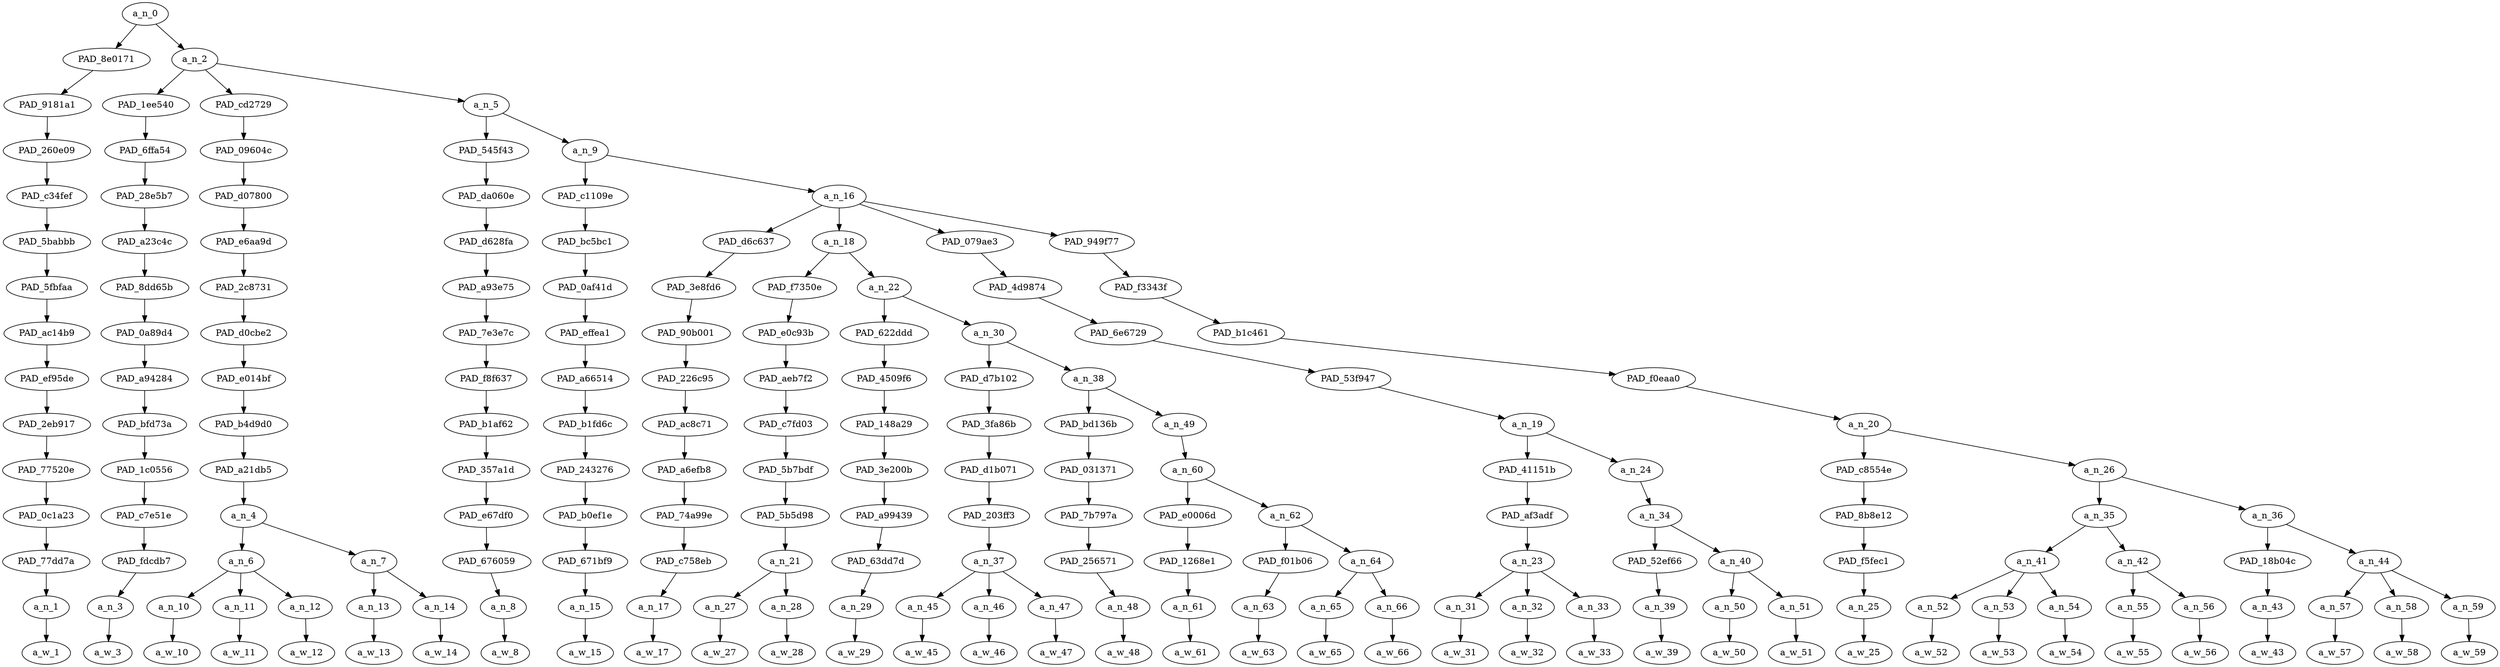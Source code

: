 strict digraph "" {
	a_n_0	[div_dir=1,
		index=0,
		level=14,
		pos="2.5630696614583335,14!",
		text_span="[0, 1, 2, 3, 4, 5, 6, 7, 8, 9, 10, 11, 12, 13, 14, 15, 16, 17, 18, 19, 20, 21, 22, 23, 24, 25, 26, 27, 28, 29, 30, 31, 32, 33, 34, \
35, 36]",
		value=1.00000000];
	PAD_8e0171	[div_dir=1,
		index=0,
		level=13,
		pos="0.0,13!",
		text_span="[0]",
		value=0.02156908];
	a_n_0 -> PAD_8e0171;
	a_n_2	[div_dir=1,
		index=1,
		level=13,
		pos="5.126139322916667,13!",
		text_span="[1, 2, 3, 4, 5, 6, 7, 8, 9, 10, 11, 12, 13, 14, 15, 16, 17, 18, 19, 20, 21, 22, 23, 24, 25, 26, 27, 28, 29, 30, 31, 32, 33, 34, \
35, 36]",
		value=0.97802042];
	a_n_0 -> a_n_2;
	PAD_9181a1	[div_dir=1,
		index=0,
		level=12,
		pos="0.0,12!",
		text_span="[0]",
		value=0.02156908];
	PAD_8e0171 -> PAD_9181a1;
	PAD_260e09	[div_dir=1,
		index=0,
		level=11,
		pos="0.0,11!",
		text_span="[0]",
		value=0.02156908];
	PAD_9181a1 -> PAD_260e09;
	PAD_c34fef	[div_dir=1,
		index=0,
		level=10,
		pos="0.0,10!",
		text_span="[0]",
		value=0.02156908];
	PAD_260e09 -> PAD_c34fef;
	PAD_5babbb	[div_dir=1,
		index=0,
		level=9,
		pos="0.0,9!",
		text_span="[0]",
		value=0.02156908];
	PAD_c34fef -> PAD_5babbb;
	PAD_5fbfaa	[div_dir=1,
		index=0,
		level=8,
		pos="0.0,8!",
		text_span="[0]",
		value=0.02156908];
	PAD_5babbb -> PAD_5fbfaa;
	PAD_ac14b9	[div_dir=1,
		index=0,
		level=7,
		pos="0.0,7!",
		text_span="[0]",
		value=0.02156908];
	PAD_5fbfaa -> PAD_ac14b9;
	PAD_ef95de	[div_dir=1,
		index=0,
		level=6,
		pos="0.0,6!",
		text_span="[0]",
		value=0.02156908];
	PAD_ac14b9 -> PAD_ef95de;
	PAD_2eb917	[div_dir=1,
		index=0,
		level=5,
		pos="0.0,5!",
		text_span="[0]",
		value=0.02156908];
	PAD_ef95de -> PAD_2eb917;
	PAD_77520e	[div_dir=1,
		index=0,
		level=4,
		pos="0.0,4!",
		text_span="[0]",
		value=0.02156908];
	PAD_2eb917 -> PAD_77520e;
	PAD_0c1a23	[div_dir=1,
		index=0,
		level=3,
		pos="0.0,3!",
		text_span="[0]",
		value=0.02156908];
	PAD_77520e -> PAD_0c1a23;
	PAD_77dd7a	[div_dir=1,
		index=0,
		level=2,
		pos="0.0,2!",
		text_span="[0]",
		value=0.02156908];
	PAD_0c1a23 -> PAD_77dd7a;
	a_n_1	[div_dir=1,
		index=0,
		level=1,
		pos="0.0,1!",
		text_span="[0]",
		value=0.02156908];
	PAD_77dd7a -> a_n_1;
	a_w_1	[div_dir=0,
		index=0,
		level=0,
		pos="0,0!",
		text_span="[0]",
		value=i];
	a_n_1 -> a_w_1;
	PAD_1ee540	[div_dir=1,
		index=1,
		level=12,
		pos="1.0,12!",
		text_span="[1]",
		value=0.02079437];
	a_n_2 -> PAD_1ee540;
	PAD_cd2729	[div_dir=1,
		index=2,
		level=12,
		pos="4.25,12!",
		text_span="[2, 3, 4, 5, 6]",
		value=0.14402350];
	a_n_2 -> PAD_cd2729;
	a_n_5	[div_dir=1,
		index=3,
		level=12,
		pos="10.12841796875,12!",
		text_span="[7, 8, 9, 10, 11, 12, 13, 14, 15, 16, 17, 18, 19, 20, 21, 22, 23, 24, 25, 26, 27, 28, 29, 30, 31, 32, 33, 34, 35, 36]",
		value=0.81281806];
	a_n_2 -> a_n_5;
	PAD_6ffa54	[div_dir=1,
		index=1,
		level=11,
		pos="1.0,11!",
		text_span="[1]",
		value=0.02079437];
	PAD_1ee540 -> PAD_6ffa54;
	PAD_28e5b7	[div_dir=1,
		index=1,
		level=10,
		pos="1.0,10!",
		text_span="[1]",
		value=0.02079437];
	PAD_6ffa54 -> PAD_28e5b7;
	PAD_a23c4c	[div_dir=1,
		index=1,
		level=9,
		pos="1.0,9!",
		text_span="[1]",
		value=0.02079437];
	PAD_28e5b7 -> PAD_a23c4c;
	PAD_8dd65b	[div_dir=1,
		index=1,
		level=8,
		pos="1.0,8!",
		text_span="[1]",
		value=0.02079437];
	PAD_a23c4c -> PAD_8dd65b;
	PAD_0a89d4	[div_dir=1,
		index=1,
		level=7,
		pos="1.0,7!",
		text_span="[1]",
		value=0.02079437];
	PAD_8dd65b -> PAD_0a89d4;
	PAD_a94284	[div_dir=1,
		index=1,
		level=6,
		pos="1.0,6!",
		text_span="[1]",
		value=0.02079437];
	PAD_0a89d4 -> PAD_a94284;
	PAD_bfd73a	[div_dir=1,
		index=1,
		level=5,
		pos="1.0,5!",
		text_span="[1]",
		value=0.02079437];
	PAD_a94284 -> PAD_bfd73a;
	PAD_1c0556	[div_dir=1,
		index=1,
		level=4,
		pos="1.0,4!",
		text_span="[1]",
		value=0.02079437];
	PAD_bfd73a -> PAD_1c0556;
	PAD_c7e51e	[div_dir=1,
		index=1,
		level=3,
		pos="1.0,3!",
		text_span="[1]",
		value=0.02079437];
	PAD_1c0556 -> PAD_c7e51e;
	PAD_fdcdb7	[div_dir=1,
		index=1,
		level=2,
		pos="1.0,2!",
		text_span="[1]",
		value=0.02079437];
	PAD_c7e51e -> PAD_fdcdb7;
	a_n_3	[div_dir=1,
		index=1,
		level=1,
		pos="1.0,1!",
		text_span="[1]",
		value=0.02079437];
	PAD_fdcdb7 -> a_n_3;
	a_w_3	[div_dir=0,
		index=1,
		level=0,
		pos="1,0!",
		text_span="[1]",
		value=like];
	a_n_3 -> a_w_3;
	PAD_09604c	[div_dir=1,
		index=2,
		level=11,
		pos="4.25,11!",
		text_span="[2, 3, 4, 5, 6]",
		value=0.14402350];
	PAD_cd2729 -> PAD_09604c;
	PAD_d07800	[div_dir=1,
		index=2,
		level=10,
		pos="4.25,10!",
		text_span="[2, 3, 4, 5, 6]",
		value=0.14402350];
	PAD_09604c -> PAD_d07800;
	PAD_e6aa9d	[div_dir=1,
		index=2,
		level=9,
		pos="4.25,9!",
		text_span="[2, 3, 4, 5, 6]",
		value=0.14402350];
	PAD_d07800 -> PAD_e6aa9d;
	PAD_2c8731	[div_dir=1,
		index=2,
		level=8,
		pos="4.25,8!",
		text_span="[2, 3, 4, 5, 6]",
		value=0.14402350];
	PAD_e6aa9d -> PAD_2c8731;
	PAD_d0cbe2	[div_dir=1,
		index=2,
		level=7,
		pos="4.25,7!",
		text_span="[2, 3, 4, 5, 6]",
		value=0.14402350];
	PAD_2c8731 -> PAD_d0cbe2;
	PAD_e014bf	[div_dir=1,
		index=2,
		level=6,
		pos="4.25,6!",
		text_span="[2, 3, 4, 5, 6]",
		value=0.14402350];
	PAD_d0cbe2 -> PAD_e014bf;
	PAD_b4d9d0	[div_dir=1,
		index=2,
		level=5,
		pos="4.25,5!",
		text_span="[2, 3, 4, 5, 6]",
		value=0.14402350];
	PAD_e014bf -> PAD_b4d9d0;
	PAD_a21db5	[div_dir=1,
		index=2,
		level=4,
		pos="4.25,4!",
		text_span="[2, 3, 4, 5, 6]",
		value=0.14402350];
	PAD_b4d9d0 -> PAD_a21db5;
	a_n_4	[div_dir=1,
		index=2,
		level=3,
		pos="4.25,3!",
		text_span="[2, 3, 4, 5, 6]",
		value=0.14402350];
	PAD_a21db5 -> a_n_4;
	a_n_6	[div_dir=1,
		index=2,
		level=2,
		pos="3.0,2!",
		text_span="[2, 3, 4]",
		value=0.10346277];
	a_n_4 -> a_n_6;
	a_n_7	[div_dir=1,
		index=3,
		level=2,
		pos="5.5,2!",
		text_span="[5, 6]",
		value=0.04042159];
	a_n_4 -> a_n_7;
	a_n_10	[div_dir=1,
		index=2,
		level=1,
		pos="2.0,1!",
		text_span="[2]",
		value=0.02190378];
	a_n_6 -> a_n_10;
	a_n_11	[div_dir=1,
		index=3,
		level=1,
		pos="3.0,1!",
		text_span="[3]",
		value=0.05456390];
	a_n_6 -> a_n_11;
	a_n_12	[div_dir=1,
		index=4,
		level=1,
		pos="4.0,1!",
		text_span="[4]",
		value=0.02682198];
	a_n_6 -> a_n_12;
	a_w_10	[div_dir=0,
		index=2,
		level=0,
		pos="2,0!",
		text_span="[2]",
		value=my];
	a_n_10 -> a_w_10;
	a_w_11	[div_dir=0,
		index=3,
		level=0,
		pos="3,0!",
		text_span="[3]",
		value=fascist];
	a_n_11 -> a_w_11;
	a_w_12	[div_dir=0,
		index=4,
		level=0,
		pos="4,0!",
		text_span="[4]",
		value=freedom];
	a_n_12 -> a_w_12;
	a_n_13	[div_dir=1,
		index=5,
		level=1,
		pos="5.0,1!",
		text_span="[5]",
		value=0.01560665];
	a_n_7 -> a_n_13;
	a_n_14	[div_dir=-1,
		index=6,
		level=1,
		pos="6.0,1!",
		text_span="[6]",
		value=0.02480451];
	a_n_7 -> a_n_14;
	a_w_13	[div_dir=0,
		index=5,
		level=0,
		pos="5,0!",
		text_span="[5]",
		value=of];
	a_n_13 -> a_w_13;
	a_w_14	[div_dir=0,
		index=6,
		level=0,
		pos="6,0!",
		text_span="[6]",
		value=speech];
	a_n_14 -> a_w_14;
	PAD_545f43	[div_dir=-1,
		index=3,
		level=11,
		pos="7.0,11!",
		text_span="[7]",
		value=0.01964801];
	a_n_5 -> PAD_545f43;
	a_n_9	[div_dir=1,
		index=4,
		level=11,
		pos="13.2568359375,11!",
		text_span="[8, 9, 10, 11, 12, 13, 14, 15, 16, 17, 18, 19, 20, 21, 22, 23, 24, 25, 26, 27, 28, 29, 30, 31, 32, 33, 34, 35, 36]",
		value=0.79282603];
	a_n_5 -> a_n_9;
	PAD_da060e	[div_dir=-1,
		index=3,
		level=10,
		pos="7.0,10!",
		text_span="[7]",
		value=0.01964801];
	PAD_545f43 -> PAD_da060e;
	PAD_d628fa	[div_dir=-1,
		index=3,
		level=9,
		pos="7.0,9!",
		text_span="[7]",
		value=0.01964801];
	PAD_da060e -> PAD_d628fa;
	PAD_a93e75	[div_dir=-1,
		index=3,
		level=8,
		pos="7.0,8!",
		text_span="[7]",
		value=0.01964801];
	PAD_d628fa -> PAD_a93e75;
	PAD_7e3e7c	[div_dir=-1,
		index=3,
		level=7,
		pos="7.0,7!",
		text_span="[7]",
		value=0.01964801];
	PAD_a93e75 -> PAD_7e3e7c;
	PAD_f8f637	[div_dir=-1,
		index=3,
		level=6,
		pos="7.0,6!",
		text_span="[7]",
		value=0.01964801];
	PAD_7e3e7c -> PAD_f8f637;
	PAD_b1af62	[div_dir=-1,
		index=3,
		level=5,
		pos="7.0,5!",
		text_span="[7]",
		value=0.01964801];
	PAD_f8f637 -> PAD_b1af62;
	PAD_357a1d	[div_dir=-1,
		index=3,
		level=4,
		pos="7.0,4!",
		text_span="[7]",
		value=0.01964801];
	PAD_b1af62 -> PAD_357a1d;
	PAD_e67df0	[div_dir=-1,
		index=3,
		level=3,
		pos="7.0,3!",
		text_span="[7]",
		value=0.01964801];
	PAD_357a1d -> PAD_e67df0;
	PAD_676059	[div_dir=-1,
		index=4,
		level=2,
		pos="7.0,2!",
		text_span="[7]",
		value=0.01964801];
	PAD_e67df0 -> PAD_676059;
	a_n_8	[div_dir=-1,
		index=7,
		level=1,
		pos="7.0,1!",
		text_span="[7]",
		value=0.01964801];
	PAD_676059 -> a_n_8;
	a_w_8	[div_dir=0,
		index=7,
		level=0,
		pos="7,0!",
		text_span="[7]",
		value=as];
	a_n_8 -> a_w_8;
	PAD_c1109e	[div_dir=1,
		index=4,
		level=10,
		pos="8.0,10!",
		text_span="[8]",
		value=0.06471168];
	a_n_9 -> PAD_c1109e;
	a_n_16	[div_dir=1,
		index=5,
		level=10,
		pos="18.513671875,10!",
		text_span="[9, 10, 11, 12, 13, 14, 15, 16, 17, 18, 19, 20, 21, 22, 23, 24, 25, 26, 27, 28, 29, 30, 31, 32, 33, 34, 35, 36]",
		value=0.72774923];
	a_n_9 -> a_n_16;
	PAD_bc5bc1	[div_dir=1,
		index=4,
		level=9,
		pos="8.0,9!",
		text_span="[8]",
		value=0.06471168];
	PAD_c1109e -> PAD_bc5bc1;
	PAD_0af41d	[div_dir=1,
		index=4,
		level=8,
		pos="8.0,8!",
		text_span="[8]",
		value=0.06471168];
	PAD_bc5bc1 -> PAD_0af41d;
	PAD_effea1	[div_dir=1,
		index=4,
		level=7,
		pos="8.0,7!",
		text_span="[8]",
		value=0.06471168];
	PAD_0af41d -> PAD_effea1;
	PAD_a66514	[div_dir=1,
		index=4,
		level=6,
		pos="8.0,6!",
		text_span="[8]",
		value=0.06471168];
	PAD_effea1 -> PAD_a66514;
	PAD_b1fd6c	[div_dir=1,
		index=4,
		level=5,
		pos="8.0,5!",
		text_span="[8]",
		value=0.06471168];
	PAD_a66514 -> PAD_b1fd6c;
	PAD_243276	[div_dir=1,
		index=4,
		level=4,
		pos="8.0,4!",
		text_span="[8]",
		value=0.06471168];
	PAD_b1fd6c -> PAD_243276;
	PAD_b0ef1e	[div_dir=1,
		index=4,
		level=3,
		pos="8.0,3!",
		text_span="[8]",
		value=0.06471168];
	PAD_243276 -> PAD_b0ef1e;
	PAD_671bf9	[div_dir=1,
		index=5,
		level=2,
		pos="8.0,2!",
		text_span="[8]",
		value=0.06471168];
	PAD_b0ef1e -> PAD_671bf9;
	a_n_15	[div_dir=1,
		index=8,
		level=1,
		pos="8.0,1!",
		text_span="[8]",
		value=0.06471168];
	PAD_671bf9 -> a_n_15;
	a_w_15	[div_dir=0,
		index=8,
		level=0,
		pos="8,0!",
		text_span="[8]",
		value=jews];
	a_n_15 -> a_w_15;
	PAD_d6c637	[div_dir=-1,
		index=5,
		level=9,
		pos="9.0,9!",
		text_span="[9]",
		value=0.02307070];
	a_n_16 -> PAD_d6c637;
	a_n_18	[div_dir=1,
		index=6,
		level=9,
		pos="12.1171875,9!",
		text_span="[10, 11, 12, 13, 14, 15, 16, 17, 18, 19, 20]",
		value=0.31570754];
	a_n_16 -> a_n_18;
	PAD_079ae3	[div_dir=1,
		index=7,
		level=9,
		pos="23.375,9!",
		text_span="[21, 22, 23, 24, 25, 26]",
		value=0.10001546];
	a_n_16 -> PAD_079ae3;
	PAD_949f77	[div_dir=1,
		index=8,
		level=9,
		pos="29.5625,9!",
		text_span="[27, 28, 29, 30, 31, 32, 33, 34, 35, 36]",
		value=0.28868047];
	a_n_16 -> PAD_949f77;
	PAD_3e8fd6	[div_dir=-1,
		index=5,
		level=8,
		pos="9.0,8!",
		text_span="[9]",
		value=0.02307070];
	PAD_d6c637 -> PAD_3e8fd6;
	PAD_90b001	[div_dir=-1,
		index=5,
		level=7,
		pos="9.0,7!",
		text_span="[9]",
		value=0.02307070];
	PAD_3e8fd6 -> PAD_90b001;
	PAD_226c95	[div_dir=-1,
		index=5,
		level=6,
		pos="9.0,6!",
		text_span="[9]",
		value=0.02307070];
	PAD_90b001 -> PAD_226c95;
	PAD_ac8c71	[div_dir=-1,
		index=5,
		level=5,
		pos="9.0,5!",
		text_span="[9]",
		value=0.02307070];
	PAD_226c95 -> PAD_ac8c71;
	PAD_a6efb8	[div_dir=-1,
		index=5,
		level=4,
		pos="9.0,4!",
		text_span="[9]",
		value=0.02307070];
	PAD_ac8c71 -> PAD_a6efb8;
	PAD_74a99e	[div_dir=-1,
		index=5,
		level=3,
		pos="9.0,3!",
		text_span="[9]",
		value=0.02307070];
	PAD_a6efb8 -> PAD_74a99e;
	PAD_c758eb	[div_dir=-1,
		index=6,
		level=2,
		pos="9.0,2!",
		text_span="[9]",
		value=0.02307070];
	PAD_74a99e -> PAD_c758eb;
	a_n_17	[div_dir=-1,
		index=9,
		level=1,
		pos="9.0,1!",
		text_span="[9]",
		value=0.02307070];
	PAD_c758eb -> a_n_17;
	a_w_17	[div_dir=0,
		index=9,
		level=0,
		pos="9,0!",
		text_span="[9]",
		value=call];
	a_n_17 -> a_w_17;
	PAD_f7350e	[div_dir=1,
		index=6,
		level=8,
		pos="10.5,8!",
		text_span="[10, 11]",
		value=0.03729236];
	a_n_18 -> PAD_f7350e;
	a_n_22	[div_dir=1,
		index=7,
		level=8,
		pos="13.734375,8!",
		text_span="[12, 13, 14, 15, 16, 17, 18, 19, 20]",
		value=0.27826048];
	a_n_18 -> a_n_22;
	PAD_e0c93b	[div_dir=1,
		index=6,
		level=7,
		pos="10.5,7!",
		text_span="[10, 11]",
		value=0.03729236];
	PAD_f7350e -> PAD_e0c93b;
	PAD_aeb7f2	[div_dir=1,
		index=6,
		level=6,
		pos="10.5,6!",
		text_span="[10, 11]",
		value=0.03729236];
	PAD_e0c93b -> PAD_aeb7f2;
	PAD_c7fd03	[div_dir=1,
		index=6,
		level=5,
		pos="10.5,5!",
		text_span="[10, 11]",
		value=0.03729236];
	PAD_aeb7f2 -> PAD_c7fd03;
	PAD_5b7bdf	[div_dir=1,
		index=6,
		level=4,
		pos="10.5,4!",
		text_span="[10, 11]",
		value=0.03729236];
	PAD_c7fd03 -> PAD_5b7bdf;
	PAD_5b5d98	[div_dir=1,
		index=6,
		level=3,
		pos="10.5,3!",
		text_span="[10, 11]",
		value=0.03729236];
	PAD_5b7bdf -> PAD_5b5d98;
	a_n_21	[div_dir=1,
		index=7,
		level=2,
		pos="10.5,2!",
		text_span="[10, 11]",
		value=0.03729236];
	PAD_5b5d98 -> a_n_21;
	a_n_27	[div_dir=1,
		index=10,
		level=1,
		pos="10.0,1!",
		text_span="[10]",
		value=0.01799449];
	a_n_21 -> a_n_27;
	a_n_28	[div_dir=1,
		index=11,
		level=1,
		pos="11.0,1!",
		text_span="[11]",
		value=0.01923410];
	a_n_21 -> a_n_28;
	a_w_27	[div_dir=0,
		index=10,
		level=0,
		pos="10,0!",
		text_span="[10]",
		value=every];
	a_n_27 -> a_w_27;
	a_w_28	[div_dir=0,
		index=11,
		level=0,
		pos="11,0!",
		text_span="[11]",
		value=word];
	a_n_28 -> a_w_28;
	PAD_622ddd	[div_dir=-1,
		index=7,
		level=7,
		pos="12.0,7!",
		text_span="[12]",
		value=0.01526201];
	a_n_22 -> PAD_622ddd;
	a_n_30	[div_dir=1,
		index=8,
		level=7,
		pos="15.46875,7!",
		text_span="[13, 14, 15, 16, 17, 18, 19, 20]",
		value=0.26285741];
	a_n_22 -> a_n_30;
	PAD_4509f6	[div_dir=-1,
		index=7,
		level=6,
		pos="12.0,6!",
		text_span="[12]",
		value=0.01526201];
	PAD_622ddd -> PAD_4509f6;
	PAD_148a29	[div_dir=-1,
		index=7,
		level=5,
		pos="12.0,5!",
		text_span="[12]",
		value=0.01526201];
	PAD_4509f6 -> PAD_148a29;
	PAD_3e200b	[div_dir=-1,
		index=7,
		level=4,
		pos="12.0,4!",
		text_span="[12]",
		value=0.01526201];
	PAD_148a29 -> PAD_3e200b;
	PAD_a99439	[div_dir=-1,
		index=7,
		level=3,
		pos="12.0,3!",
		text_span="[12]",
		value=0.01526201];
	PAD_3e200b -> PAD_a99439;
	PAD_63dd7d	[div_dir=-1,
		index=8,
		level=2,
		pos="12.0,2!",
		text_span="[12]",
		value=0.01526201];
	PAD_a99439 -> PAD_63dd7d;
	a_n_29	[div_dir=-1,
		index=12,
		level=1,
		pos="12.0,1!",
		text_span="[12]",
		value=0.01526201];
	PAD_63dd7d -> a_n_29;
	a_w_29	[div_dir=0,
		index=12,
		level=0,
		pos="12,0!",
		text_span="[12]",
		value=that];
	a_n_29 -> a_w_29;
	PAD_d7b102	[div_dir=1,
		index=8,
		level=6,
		pos="14.0,6!",
		text_span="[13, 14, 15]",
		value=0.15004780];
	a_n_30 -> PAD_d7b102;
	a_n_38	[div_dir=-1,
		index=9,
		level=6,
		pos="16.9375,6!",
		text_span="[16, 17, 18, 19, 20]",
		value=0.11265625];
	a_n_30 -> a_n_38;
	PAD_3fa86b	[div_dir=1,
		index=8,
		level=5,
		pos="14.0,5!",
		text_span="[13, 14, 15]",
		value=0.15004780];
	PAD_d7b102 -> PAD_3fa86b;
	PAD_d1b071	[div_dir=1,
		index=8,
		level=4,
		pos="14.0,4!",
		text_span="[13, 14, 15]",
		value=0.15004780];
	PAD_3fa86b -> PAD_d1b071;
	PAD_203ff3	[div_dir=1,
		index=8,
		level=3,
		pos="14.0,3!",
		text_span="[13, 14, 15]",
		value=0.15004780];
	PAD_d1b071 -> PAD_203ff3;
	a_n_37	[div_dir=1,
		index=9,
		level=2,
		pos="14.0,2!",
		text_span="[13, 14, 15]",
		value=0.15004780];
	PAD_203ff3 -> a_n_37;
	a_n_45	[div_dir=-1,
		index=13,
		level=1,
		pos="13.0,1!",
		text_span="[13]",
		value=0.01615493];
	a_n_37 -> a_n_45;
	a_n_46	[div_dir=-1,
		index=14,
		level=1,
		pos="14.0,1!",
		text_span="[14]",
		value=0.03898357];
	a_n_37 -> a_n_46;
	a_n_47	[div_dir=1,
		index=15,
		level=1,
		pos="15.0,1!",
		text_span="[15]",
		value=0.09454987];
	a_n_37 -> a_n_47;
	a_w_45	[div_dir=0,
		index=13,
		level=0,
		pos="13,0!",
		text_span="[13]",
		value=a];
	a_n_45 -> a_w_45;
	a_w_46	[div_dir=0,
		index=14,
		level=0,
		pos="14,0!",
		text_span="[14]",
		value=non];
	a_n_46 -> a_w_46;
	a_w_47	[div_dir=0,
		index=15,
		level=0,
		pos="15,0!",
		text_span="[15]",
		value=jew];
	a_n_47 -> a_w_47;
	PAD_bd136b	[div_dir=-1,
		index=9,
		level=5,
		pos="16.0,5!",
		text_span="[16]",
		value=0.02979811];
	a_n_38 -> PAD_bd136b;
	a_n_49	[div_dir=1,
		index=10,
		level=5,
		pos="17.875,5!",
		text_span="[17, 18, 19, 20]",
		value=0.08276655];
	a_n_38 -> a_n_49;
	PAD_031371	[div_dir=-1,
		index=9,
		level=4,
		pos="16.0,4!",
		text_span="[16]",
		value=0.02979811];
	PAD_bd136b -> PAD_031371;
	PAD_7b797a	[div_dir=-1,
		index=9,
		level=3,
		pos="16.0,3!",
		text_span="[16]",
		value=0.02979811];
	PAD_031371 -> PAD_7b797a;
	PAD_256571	[div_dir=-1,
		index=10,
		level=2,
		pos="16.0,2!",
		text_span="[16]",
		value=0.02979811];
	PAD_7b797a -> PAD_256571;
	a_n_48	[div_dir=-1,
		index=16,
		level=1,
		pos="16.0,1!",
		text_span="[16]",
		value=0.02979811];
	PAD_256571 -> a_n_48;
	a_w_48	[div_dir=0,
		index=16,
		level=0,
		pos="16,0!",
		text_span="[16]",
		value=says];
	a_n_48 -> a_w_48;
	a_n_60	[div_dir=1,
		index=10,
		level=4,
		pos="17.875,4!",
		text_span="[17, 18, 19, 20]",
		value=0.08275527];
	a_n_49 -> a_n_60;
	PAD_e0006d	[div_dir=-1,
		index=10,
		level=3,
		pos="17.0,3!",
		text_span="[17]",
		value=0.01664135];
	a_n_60 -> PAD_e0006d;
	a_n_62	[div_dir=1,
		index=11,
		level=3,
		pos="18.75,3!",
		text_span="[18, 19, 20]",
		value=0.06610265];
	a_n_60 -> a_n_62;
	PAD_1268e1	[div_dir=-1,
		index=11,
		level=2,
		pos="17.0,2!",
		text_span="[17]",
		value=0.01664135];
	PAD_e0006d -> PAD_1268e1;
	a_n_61	[div_dir=-1,
		index=17,
		level=1,
		pos="17.0,1!",
		text_span="[17]",
		value=0.01664135];
	PAD_1268e1 -> a_n_61;
	a_w_61	[div_dir=0,
		index=17,
		level=0,
		pos="17,0!",
		text_span="[17]",
		value=to];
	a_n_61 -> a_w_61;
	PAD_f01b06	[div_dir=-1,
		index=12,
		level=2,
		pos="18.0,2!",
		text_span="[18]",
		value=0.02233742];
	a_n_62 -> PAD_f01b06;
	a_n_64	[div_dir=1,
		index=13,
		level=2,
		pos="19.5,2!",
		text_span="[19, 20]",
		value=0.04373606];
	a_n_62 -> a_n_64;
	a_n_63	[div_dir=-1,
		index=18,
		level=1,
		pos="18.0,1!",
		text_span="[18]",
		value=0.02233742];
	PAD_f01b06 -> a_n_63;
	a_w_63	[div_dir=0,
		index=18,
		level=0,
		pos="18,0!",
		text_span="[18]",
		value=suppress];
	a_n_63 -> a_w_63;
	a_n_65	[div_dir=1,
		index=19,
		level=1,
		pos="19.0,1!",
		text_span="[19]",
		value=0.01769042];
	a_n_64 -> a_n_65;
	a_n_66	[div_dir=1,
		index=20,
		level=1,
		pos="20.0,1!",
		text_span="[20]",
		value=0.02598658];
	a_n_64 -> a_n_66;
	a_w_65	[div_dir=0,
		index=19,
		level=0,
		pos="19,0!",
		text_span="[19]",
		value=his];
	a_n_65 -> a_w_65;
	a_w_66	[div_dir=0,
		index=20,
		level=0,
		pos="20,0!",
		text_span="[20]",
		value=liberty];
	a_n_66 -> a_w_66;
	PAD_4d9874	[div_dir=1,
		index=8,
		level=8,
		pos="23.375,8!",
		text_span="[21, 22, 23, 24, 25, 26]",
		value=0.10001546];
	PAD_079ae3 -> PAD_4d9874;
	PAD_6e6729	[div_dir=1,
		index=9,
		level=7,
		pos="23.375,7!",
		text_span="[21, 22, 23, 24, 25, 26]",
		value=0.10001546];
	PAD_4d9874 -> PAD_6e6729;
	PAD_53f947	[div_dir=1,
		index=10,
		level=6,
		pos="23.375,6!",
		text_span="[21, 22, 23, 24, 25, 26]",
		value=0.10001546];
	PAD_6e6729 -> PAD_53f947;
	a_n_19	[div_dir=1,
		index=11,
		level=5,
		pos="23.375,5!",
		text_span="[21, 22, 23, 24, 25, 26]",
		value=0.10001546];
	PAD_53f947 -> a_n_19;
	PAD_41151b	[div_dir=1,
		index=11,
		level=4,
		pos="22.0,4!",
		text_span="[21, 22, 23]",
		value=0.04347123];
	a_n_19 -> PAD_41151b;
	a_n_24	[div_dir=1,
		index=12,
		level=4,
		pos="24.75,4!",
		text_span="[24, 25, 26]",
		value=0.05637242];
	a_n_19 -> a_n_24;
	PAD_af3adf	[div_dir=1,
		index=12,
		level=3,
		pos="22.0,3!",
		text_span="[21, 22, 23]",
		value=0.04347123];
	PAD_41151b -> PAD_af3adf;
	a_n_23	[div_dir=1,
		index=14,
		level=2,
		pos="22.0,2!",
		text_span="[21, 22, 23]",
		value=0.04347123];
	PAD_af3adf -> a_n_23;
	a_n_31	[div_dir=1,
		index=21,
		level=1,
		pos="21.0,1!",
		text_span="[21]",
		value=0.01522041];
	a_n_23 -> a_n_31;
	a_n_32	[div_dir=1,
		index=22,
		level=1,
		pos="22.0,1!",
		text_span="[22]",
		value=0.01399553];
	a_n_23 -> a_n_32;
	a_n_33	[div_dir=1,
		index=23,
		level=1,
		pos="23.0,1!",
		text_span="[23]",
		value=0.01412313];
	a_n_23 -> a_n_33;
	a_w_31	[div_dir=0,
		index=21,
		level=0,
		pos="21,0!",
		text_span="[21]",
		value=just];
	a_n_31 -> a_w_31;
	a_w_32	[div_dir=0,
		index=22,
		level=0,
		pos="22,0!",
		text_span="[22]",
		value=the];
	a_n_32 -> a_w_32;
	a_w_33	[div_dir=0,
		index=23,
		level=0,
		pos="23,0!",
		text_span="[23]",
		value=way];
	a_n_33 -> a_w_33;
	a_n_34	[div_dir=1,
		index=13,
		level=3,
		pos="24.75,3!",
		text_span="[24, 25, 26]",
		value=0.05626205];
	a_n_24 -> a_n_34;
	PAD_52ef66	[div_dir=1,
		index=15,
		level=2,
		pos="24.0,2!",
		text_span="[24]",
		value=0.01312956];
	a_n_34 -> PAD_52ef66;
	a_n_40	[div_dir=1,
		index=16,
		level=2,
		pos="25.5,2!",
		text_span="[25, 26]",
		value=0.04302212];
	a_n_34 -> a_n_40;
	a_n_39	[div_dir=1,
		index=24,
		level=1,
		pos="24.0,1!",
		text_span="[24]",
		value=0.01312956];
	PAD_52ef66 -> a_n_39;
	a_w_39	[div_dir=0,
		index=24,
		level=0,
		pos="24,0!",
		text_span="[24]",
		value=it];
	a_n_39 -> a_w_39;
	a_n_50	[div_dir=-1,
		index=25,
		level=1,
		pos="25.0,1!",
		text_span="[25]",
		value=0.01507552];
	a_n_40 -> a_n_50;
	a_n_51	[div_dir=1,
		index=26,
		level=1,
		pos="26.0,1!",
		text_span="[26]",
		value=0.02782567];
	a_n_40 -> a_n_51;
	a_w_50	[div_dir=0,
		index=25,
		level=0,
		pos="25,0!",
		text_span="[25]",
		value=is];
	a_n_50 -> a_w_50;
	a_w_51	[div_dir=0,
		index=26,
		level=0,
		pos="26,0!",
		text_span="[26]",
		value=jews1];
	a_n_51 -> a_w_51;
	PAD_f3343f	[div_dir=1,
		index=9,
		level=8,
		pos="29.5625,8!",
		text_span="[27, 28, 29, 30, 31, 32, 33, 34, 35, 36]",
		value=0.28868047];
	PAD_949f77 -> PAD_f3343f;
	PAD_b1c461	[div_dir=1,
		index=10,
		level=7,
		pos="29.5625,7!",
		text_span="[27, 28, 29, 30, 31, 32, 33, 34, 35, 36]",
		value=0.28868047];
	PAD_f3343f -> PAD_b1c461;
	PAD_f0eaa0	[div_dir=1,
		index=11,
		level=6,
		pos="29.5625,6!",
		text_span="[27, 28, 29, 30, 31, 32, 33, 34, 35, 36]",
		value=0.28868047];
	PAD_b1c461 -> PAD_f0eaa0;
	a_n_20	[div_dir=1,
		index=12,
		level=5,
		pos="29.5625,5!",
		text_span="[27, 28, 29, 30, 31, 32, 33, 34, 35, 36]",
		value=0.28868047];
	PAD_f0eaa0 -> a_n_20;
	PAD_c8554e	[div_dir=-1,
		index=13,
		level=4,
		pos="27.0,4!",
		text_span="[27]",
		value=0.01778226];
	a_n_20 -> PAD_c8554e;
	a_n_26	[div_dir=1,
		index=14,
		level=4,
		pos="32.125,4!",
		text_span="[28, 29, 30, 31, 32, 33, 34, 35, 36]",
		value=0.27070836];
	a_n_20 -> a_n_26;
	PAD_8b8e12	[div_dir=-1,
		index=14,
		level=3,
		pos="27.0,3!",
		text_span="[27]",
		value=0.01778226];
	PAD_c8554e -> PAD_8b8e12;
	PAD_f5fec1	[div_dir=-1,
		index=17,
		level=2,
		pos="27.0,2!",
		text_span="[27]",
		value=0.01778226];
	PAD_8b8e12 -> PAD_f5fec1;
	a_n_25	[div_dir=-1,
		index=27,
		level=1,
		pos="27.0,1!",
		text_span="[27]",
		value=0.01778226];
	PAD_f5fec1 -> a_n_25;
	a_w_25	[div_dir=0,
		index=27,
		level=0,
		pos="27,0!",
		text_span="[27]",
		value=because];
	a_n_25 -> a_w_25;
	a_n_35	[div_dir=1,
		index=15,
		level=3,
		pos="30.25,3!",
		text_span="[28, 29, 30, 31, 32]",
		value=0.19931068];
	a_n_26 -> a_n_35;
	a_n_36	[div_dir=1,
		index=16,
		level=3,
		pos="34.0,3!",
		text_span="[33, 34, 35, 36]",
		value=0.07118611];
	a_n_26 -> a_n_36;
	a_n_41	[div_dir=1,
		index=18,
		level=2,
		pos="29.0,2!",
		text_span="[28, 29, 30]",
		value=0.15795756];
	a_n_35 -> a_n_41;
	a_n_42	[div_dir=1,
		index=19,
		level=2,
		pos="31.5,2!",
		text_span="[31, 32]",
		value=0.04112151];
	a_n_35 -> a_n_42;
	a_n_52	[div_dir=1,
		index=28,
		level=1,
		pos="28.0,1!",
		text_span="[28]",
		value=0.02202331];
	a_n_41 -> a_n_52;
	a_n_53	[div_dir=1,
		index=29,
		level=1,
		pos="29.0,1!",
		text_span="[29]",
		value=0.10836656];
	a_n_41 -> a_n_53;
	a_n_54	[div_dir=-1,
		index=30,
		level=1,
		pos="30.0,1!",
		text_span="[30]",
		value=0.02729384];
	a_n_41 -> a_n_54;
	a_w_52	[div_dir=0,
		index=28,
		level=0,
		pos="28,0!",
		text_span="[28]",
		value=your];
	a_n_52 -> a_w_52;
	a_w_53	[div_dir=0,
		index=29,
		level=0,
		pos="29,0!",
		text_span="[29]",
		value=satanic];
	a_n_53 -> a_w_53;
	a_w_54	[div_dir=0,
		index=30,
		level=0,
		pos="30,0!",
		text_span="[30]",
		value=diversity];
	a_n_54 -> a_w_54;
	a_n_55	[div_dir=1,
		index=31,
		level=1,
		pos="31.0,1!",
		text_span="[31]",
		value=0.01738518];
	a_n_42 -> a_n_55;
	a_n_56	[div_dir=-1,
		index=32,
		level=1,
		pos="32.0,1!",
		text_span="[32]",
		value=0.02372591];
	a_n_42 -> a_n_56;
	a_w_55	[div_dir=0,
		index=31,
		level=0,
		pos="31,0!",
		text_span="[31]",
		value=of1];
	a_n_55 -> a_w_55;
	a_w_56	[div_dir=0,
		index=32,
		level=0,
		pos="32,0!",
		text_span="[32]",
		value=opinions];
	a_n_56 -> a_w_56;
	PAD_18b04c	[div_dir=1,
		index=20,
		level=2,
		pos="33.0,2!",
		text_span="[33]",
		value=0.01682584];
	a_n_36 -> PAD_18b04c;
	a_n_44	[div_dir=1,
		index=21,
		level=2,
		pos="35.0,2!",
		text_span="[34, 35, 36]",
		value=0.05430760];
	a_n_36 -> a_n_44;
	a_n_43	[div_dir=1,
		index=33,
		level=1,
		pos="33.0,1!",
		text_span="[33]",
		value=0.01682584];
	PAD_18b04c -> a_n_43;
	a_w_43	[div_dir=0,
		index=33,
		level=0,
		pos="33,0!",
		text_span="[33]",
		value=has];
	a_n_43 -> a_w_43;
	a_n_57	[div_dir=1,
		index=34,
		level=1,
		pos="34.0,1!",
		text_span="[34]",
		value=0.01701003];
	a_n_44 -> a_n_57;
	a_n_58	[div_dir=1,
		index=35,
		level=1,
		pos="35.0,1!",
		text_span="[35]",
		value=0.01968911];
	a_n_44 -> a_n_58;
	a_n_59	[div_dir=1,
		index=36,
		level=1,
		pos="36.0,1!",
		text_span="[36]",
		value=0.01758118];
	a_n_44 -> a_n_59;
	a_w_57	[div_dir=0,
		index=34,
		level=0,
		pos="34,0!",
		text_span="[34]",
		value=brought];
	a_n_57 -> a_w_57;
	a_w_58	[div_dir=0,
		index=35,
		level=0,
		pos="35,0!",
		text_span="[35]",
		value=us];
	a_n_58 -> a_w_58;
	a_w_59	[div_dir=0,
		index=36,
		level=0,
		pos="36,0!",
		text_span="[36]",
		value=this];
	a_n_59 -> a_w_59;
}

